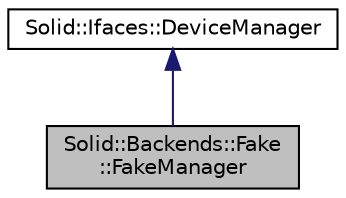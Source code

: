 digraph "Solid::Backends::Fake::FakeManager"
{
  edge [fontname="Helvetica",fontsize="10",labelfontname="Helvetica",labelfontsize="10"];
  node [fontname="Helvetica",fontsize="10",shape=record];
  Node0 [label="Solid::Backends::Fake\l::FakeManager",height=0.2,width=0.4,color="black", fillcolor="grey75", style="filled", fontcolor="black"];
  Node1 -> Node0 [dir="back",color="midnightblue",fontsize="10",style="solid",fontname="Helvetica"];
  Node1 [label="Solid::Ifaces::DeviceManager",height=0.2,width=0.4,color="black", fillcolor="white", style="filled",URL="$classSolid_1_1Ifaces_1_1DeviceManager.html",tooltip="This class specifies the interface a backend will have to implement in order to be used in the system..."];
}
